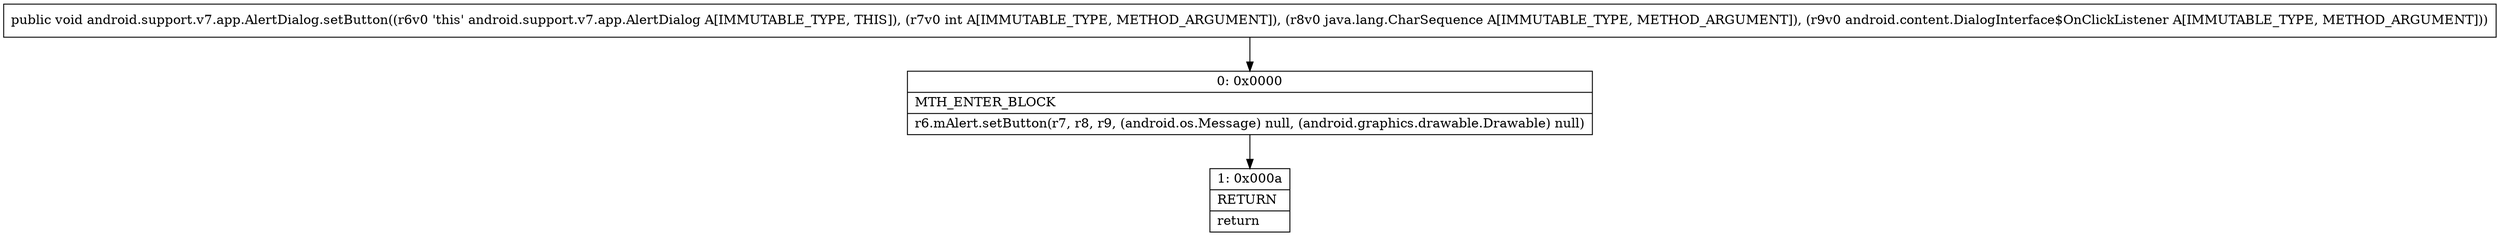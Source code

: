 digraph "CFG forandroid.support.v7.app.AlertDialog.setButton(ILjava\/lang\/CharSequence;Landroid\/content\/DialogInterface$OnClickListener;)V" {
Node_0 [shape=record,label="{0\:\ 0x0000|MTH_ENTER_BLOCK\l|r6.mAlert.setButton(r7, r8, r9, (android.os.Message) null, (android.graphics.drawable.Drawable) null)\l}"];
Node_1 [shape=record,label="{1\:\ 0x000a|RETURN\l|return\l}"];
MethodNode[shape=record,label="{public void android.support.v7.app.AlertDialog.setButton((r6v0 'this' android.support.v7.app.AlertDialog A[IMMUTABLE_TYPE, THIS]), (r7v0 int A[IMMUTABLE_TYPE, METHOD_ARGUMENT]), (r8v0 java.lang.CharSequence A[IMMUTABLE_TYPE, METHOD_ARGUMENT]), (r9v0 android.content.DialogInterface$OnClickListener A[IMMUTABLE_TYPE, METHOD_ARGUMENT])) }"];
MethodNode -> Node_0;
Node_0 -> Node_1;
}

